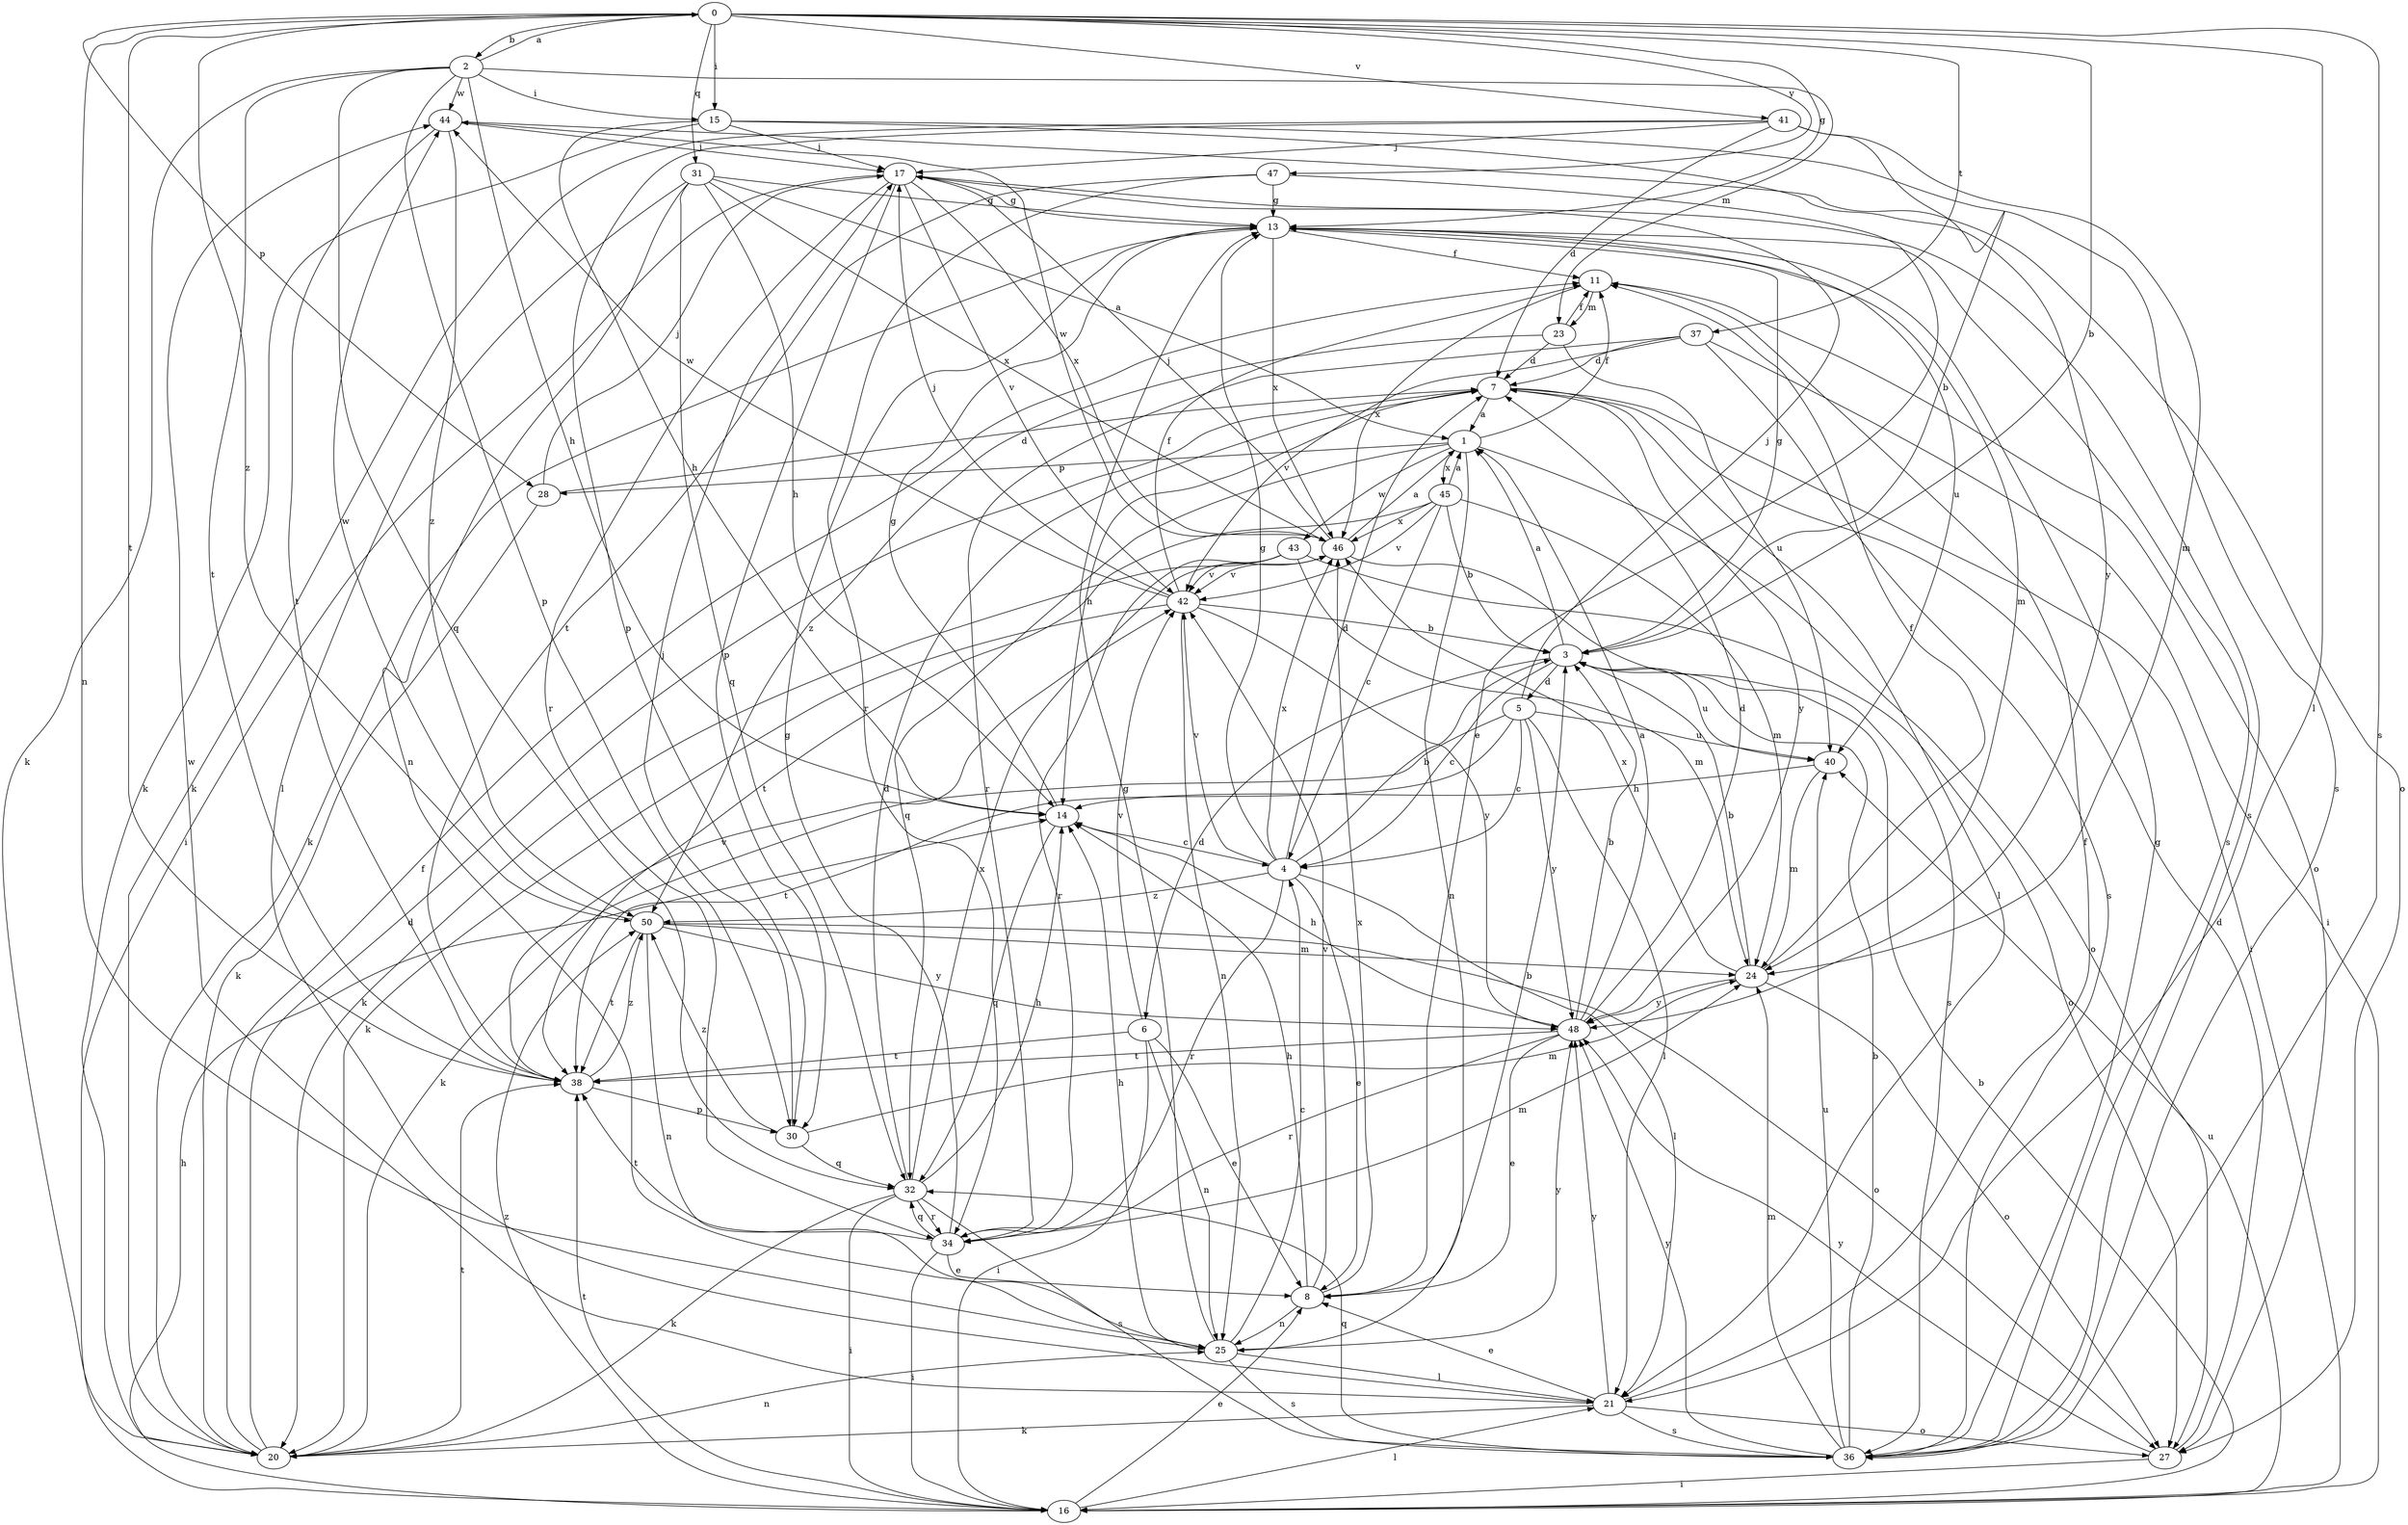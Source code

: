 strict digraph  {
0;
1;
2;
3;
4;
5;
6;
7;
8;
11;
13;
14;
15;
16;
17;
20;
21;
23;
24;
25;
27;
28;
30;
31;
32;
34;
36;
37;
38;
40;
41;
42;
43;
44;
45;
46;
47;
48;
50;
0 -> 2  [label=b];
0 -> 3  [label=b];
0 -> 13  [label=g];
0 -> 15  [label=i];
0 -> 21  [label=l];
0 -> 25  [label=n];
0 -> 28  [label=p];
0 -> 31  [label=q];
0 -> 36  [label=s];
0 -> 37  [label=t];
0 -> 38  [label=t];
0 -> 41  [label=v];
0 -> 47  [label=y];
0 -> 50  [label=z];
1 -> 11  [label=f];
1 -> 25  [label=n];
1 -> 27  [label=o];
1 -> 28  [label=p];
1 -> 32  [label=q];
1 -> 43  [label=w];
1 -> 45  [label=x];
2 -> 0  [label=a];
2 -> 14  [label=h];
2 -> 15  [label=i];
2 -> 20  [label=k];
2 -> 23  [label=m];
2 -> 30  [label=p];
2 -> 32  [label=q];
2 -> 38  [label=t];
2 -> 44  [label=w];
3 -> 1  [label=a];
3 -> 4  [label=c];
3 -> 5  [label=d];
3 -> 6  [label=d];
3 -> 13  [label=g];
3 -> 40  [label=u];
4 -> 3  [label=b];
4 -> 7  [label=d];
4 -> 8  [label=e];
4 -> 13  [label=g];
4 -> 21  [label=l];
4 -> 34  [label=r];
4 -> 42  [label=v];
4 -> 46  [label=x];
4 -> 50  [label=z];
5 -> 4  [label=c];
5 -> 17  [label=j];
5 -> 20  [label=k];
5 -> 21  [label=l];
5 -> 38  [label=t];
5 -> 40  [label=u];
5 -> 48  [label=y];
6 -> 8  [label=e];
6 -> 16  [label=i];
6 -> 25  [label=n];
6 -> 38  [label=t];
6 -> 42  [label=v];
7 -> 1  [label=a];
7 -> 14  [label=h];
7 -> 16  [label=i];
7 -> 21  [label=l];
7 -> 48  [label=y];
8 -> 3  [label=b];
8 -> 14  [label=h];
8 -> 25  [label=n];
8 -> 42  [label=v];
8 -> 46  [label=x];
11 -> 23  [label=m];
11 -> 27  [label=o];
11 -> 46  [label=x];
13 -> 11  [label=f];
13 -> 20  [label=k];
13 -> 24  [label=m];
13 -> 36  [label=s];
13 -> 40  [label=u];
13 -> 46  [label=x];
14 -> 4  [label=c];
14 -> 13  [label=g];
14 -> 32  [label=q];
15 -> 14  [label=h];
15 -> 17  [label=j];
15 -> 20  [label=k];
15 -> 36  [label=s];
15 -> 48  [label=y];
16 -> 3  [label=b];
16 -> 8  [label=e];
16 -> 14  [label=h];
16 -> 21  [label=l];
16 -> 38  [label=t];
16 -> 40  [label=u];
16 -> 50  [label=z];
17 -> 13  [label=g];
17 -> 16  [label=i];
17 -> 30  [label=p];
17 -> 34  [label=r];
17 -> 36  [label=s];
17 -> 42  [label=v];
17 -> 46  [label=x];
20 -> 7  [label=d];
20 -> 11  [label=f];
20 -> 25  [label=n];
20 -> 38  [label=t];
21 -> 8  [label=e];
21 -> 11  [label=f];
21 -> 20  [label=k];
21 -> 27  [label=o];
21 -> 36  [label=s];
21 -> 44  [label=w];
21 -> 48  [label=y];
23 -> 7  [label=d];
23 -> 11  [label=f];
23 -> 40  [label=u];
23 -> 50  [label=z];
24 -> 3  [label=b];
24 -> 11  [label=f];
24 -> 27  [label=o];
24 -> 46  [label=x];
24 -> 48  [label=y];
25 -> 4  [label=c];
25 -> 13  [label=g];
25 -> 14  [label=h];
25 -> 21  [label=l];
25 -> 36  [label=s];
25 -> 48  [label=y];
27 -> 7  [label=d];
27 -> 16  [label=i];
27 -> 48  [label=y];
28 -> 7  [label=d];
28 -> 17  [label=j];
28 -> 20  [label=k];
30 -> 17  [label=j];
30 -> 24  [label=m];
30 -> 32  [label=q];
30 -> 50  [label=z];
31 -> 1  [label=a];
31 -> 13  [label=g];
31 -> 14  [label=h];
31 -> 21  [label=l];
31 -> 25  [label=n];
31 -> 32  [label=q];
31 -> 46  [label=x];
32 -> 7  [label=d];
32 -> 14  [label=h];
32 -> 16  [label=i];
32 -> 20  [label=k];
32 -> 34  [label=r];
32 -> 36  [label=s];
32 -> 46  [label=x];
34 -> 8  [label=e];
34 -> 13  [label=g];
34 -> 16  [label=i];
34 -> 24  [label=m];
34 -> 32  [label=q];
34 -> 38  [label=t];
36 -> 3  [label=b];
36 -> 13  [label=g];
36 -> 24  [label=m];
36 -> 32  [label=q];
36 -> 40  [label=u];
36 -> 48  [label=y];
37 -> 7  [label=d];
37 -> 16  [label=i];
37 -> 34  [label=r];
37 -> 36  [label=s];
37 -> 42  [label=v];
38 -> 30  [label=p];
38 -> 42  [label=v];
38 -> 50  [label=z];
40 -> 14  [label=h];
40 -> 24  [label=m];
41 -> 3  [label=b];
41 -> 7  [label=d];
41 -> 17  [label=j];
41 -> 20  [label=k];
41 -> 24  [label=m];
41 -> 30  [label=p];
42 -> 3  [label=b];
42 -> 11  [label=f];
42 -> 17  [label=j];
42 -> 20  [label=k];
42 -> 25  [label=n];
42 -> 44  [label=w];
42 -> 48  [label=y];
43 -> 20  [label=k];
43 -> 24  [label=m];
43 -> 27  [label=o];
43 -> 34  [label=r];
43 -> 42  [label=v];
44 -> 17  [label=j];
44 -> 27  [label=o];
44 -> 38  [label=t];
44 -> 50  [label=z];
45 -> 1  [label=a];
45 -> 3  [label=b];
45 -> 4  [label=c];
45 -> 24  [label=m];
45 -> 38  [label=t];
45 -> 42  [label=v];
45 -> 46  [label=x];
46 -> 1  [label=a];
46 -> 17  [label=j];
46 -> 36  [label=s];
46 -> 42  [label=v];
46 -> 44  [label=w];
47 -> 8  [label=e];
47 -> 13  [label=g];
47 -> 34  [label=r];
47 -> 38  [label=t];
48 -> 1  [label=a];
48 -> 3  [label=b];
48 -> 7  [label=d];
48 -> 8  [label=e];
48 -> 14  [label=h];
48 -> 34  [label=r];
48 -> 38  [label=t];
50 -> 24  [label=m];
50 -> 25  [label=n];
50 -> 27  [label=o];
50 -> 38  [label=t];
50 -> 44  [label=w];
50 -> 48  [label=y];
}
